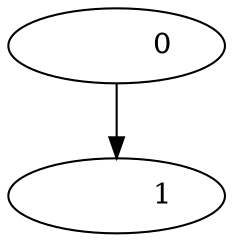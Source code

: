  digraph G {
 "Nodoe899a96e-04af-4aef-6c48-9099b69d899b"[label = "           0 "]
 "Nodoe899a96e-04af-4aef-6c48-9099b69d899b"->"Nodo3c4ed153-9ce5-4e34-46c5-1098afb851f5"
 "Nodo3c4ed153-9ce5-4e34-46c5-1098afb851f5"[label = "           1 "]
 }
